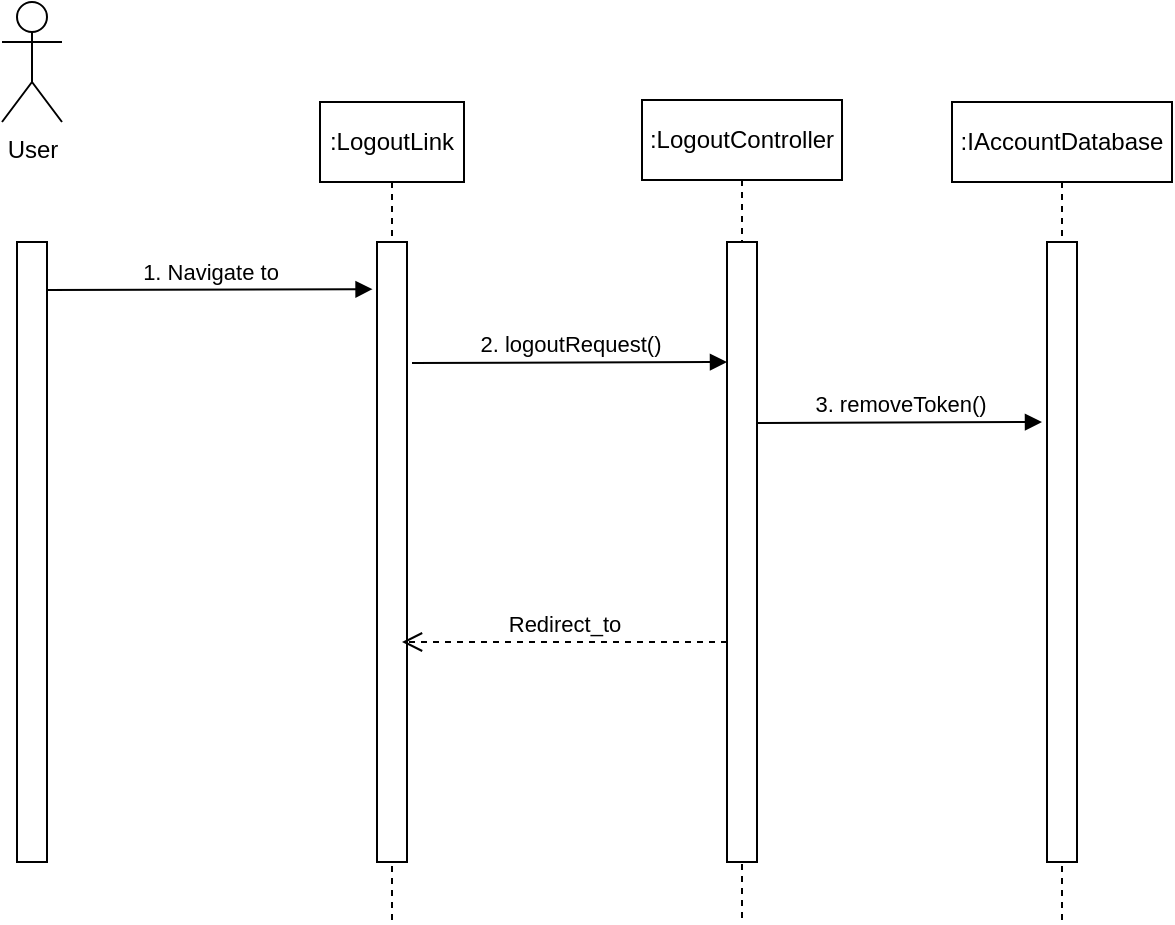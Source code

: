 <mxfile version="12.2.7" type="google" pages="1"><diagram id="Hd3lwq7GXIOmFeIyWH_D" name="Page-1"><mxGraphModel dx="972" dy="534" grid="1" gridSize="10" guides="1" tooltips="1" connect="1" arrows="1" fold="1" page="1" pageScale="1" pageWidth="850" pageHeight="1100" math="0" shadow="0"><root><mxCell id="0"/><mxCell id="1" parent="0"/><mxCell id="4zuJddbTsRwnu3kjNEXZ-4" value="&lt;div style=&quot;text-align: left&quot;&gt;&lt;span&gt;:IAccountDatabase&lt;/span&gt;&lt;/div&gt;" style="shape=umlLifeline;perimeter=lifelinePerimeter;whiteSpace=wrap;html=1;container=1;collapsible=0;recursiveResize=0;outlineConnect=0;" parent="1" vertex="1"><mxGeometry x="545" y="80" width="110" height="410" as="geometry"/></mxCell><mxCell id="4zuJddbTsRwnu3kjNEXZ-5" value="&lt;div style=&quot;text-align: left&quot;&gt;&lt;span&gt;:LogoutController&lt;/span&gt;&lt;/div&gt;" style="shape=umlLifeline;perimeter=lifelinePerimeter;whiteSpace=wrap;html=1;container=1;collapsible=0;recursiveResize=0;outlineConnect=0;" parent="1" vertex="1"><mxGeometry x="390" y="79" width="100" height="410" as="geometry"/></mxCell><mxCell id="4zuJddbTsRwnu3kjNEXZ-6" value="&lt;div style=&quot;text-align: left&quot;&gt;&lt;span&gt;:LogoutLink&lt;/span&gt;&lt;/div&gt;" style="shape=umlLifeline;perimeter=lifelinePerimeter;whiteSpace=wrap;html=1;container=1;collapsible=0;recursiveResize=0;outlineConnect=0;" parent="1" vertex="1"><mxGeometry x="229" y="80" width="72" height="410" as="geometry"/></mxCell><mxCell id="4zuJddbTsRwnu3kjNEXZ-7" value="User" style="shape=umlActor;verticalLabelPosition=bottom;labelBackgroundColor=#ffffff;verticalAlign=top;html=1;" parent="1" vertex="1"><mxGeometry x="70" y="30" width="30" height="60" as="geometry"/></mxCell><mxCell id="4zuJddbTsRwnu3kjNEXZ-8" value="" style="html=1;points=[];perimeter=orthogonalPerimeter;align=center;" parent="1" vertex="1"><mxGeometry x="77.5" y="150" width="15" height="310" as="geometry"/></mxCell><mxCell id="4zuJddbTsRwnu3kjNEXZ-9" value="1. Navigate to" style="html=1;verticalAlign=bottom;endArrow=block;entryX=-0.148;entryY=0.031;entryDx=0;entryDy=0;entryPerimeter=0;" parent="1" edge="1"><mxGeometry width="80" relative="1" as="geometry"><mxPoint x="92.5" y="174" as="sourcePoint"/><mxPoint x="255.28" y="173.61" as="targetPoint"/></mxGeometry></mxCell><mxCell id="4zuJddbTsRwnu3kjNEXZ-10" value="" style="html=1;points=[];perimeter=orthogonalPerimeter;align=center;" parent="1" vertex="1"><mxGeometry x="257.5" y="150" width="15" height="310" as="geometry"/></mxCell><mxCell id="4zuJddbTsRwnu3kjNEXZ-11" value="" style="html=1;points=[];perimeter=orthogonalPerimeter;align=center;" parent="1" vertex="1"><mxGeometry x="432.5" y="150" width="15" height="310" as="geometry"/></mxCell><mxCell id="4zuJddbTsRwnu3kjNEXZ-12" value="" style="html=1;points=[];perimeter=orthogonalPerimeter;align=center;" parent="1" vertex="1"><mxGeometry x="592.5" y="150" width="15" height="310" as="geometry"/></mxCell><mxCell id="4zuJddbTsRwnu3kjNEXZ-13" value="2. logoutRequest()" style="html=1;verticalAlign=bottom;endArrow=block;" parent="1" edge="1"><mxGeometry width="80" relative="1" as="geometry"><mxPoint x="275" y="210.5" as="sourcePoint"/><mxPoint x="432.5" y="210" as="targetPoint"/></mxGeometry></mxCell><mxCell id="4zuJddbTsRwnu3kjNEXZ-14" value="3. removeToken()" style="html=1;verticalAlign=bottom;endArrow=block;" parent="1" edge="1"><mxGeometry width="80" relative="1" as="geometry"><mxPoint x="447.5" y="240.5" as="sourcePoint"/><mxPoint x="590" y="240" as="targetPoint"/></mxGeometry></mxCell><mxCell id="4zuJddbTsRwnu3kjNEXZ-15" value="Redirect_to" style="html=1;verticalAlign=bottom;endArrow=open;dashed=1;endSize=8;" parent="1" source="4zuJddbTsRwnu3kjNEXZ-11" edge="1"><mxGeometry relative="1" as="geometry"><mxPoint x="350" y="350" as="sourcePoint"/><mxPoint x="270" y="350" as="targetPoint"/></mxGeometry></mxCell></root></mxGraphModel></diagram></mxfile>